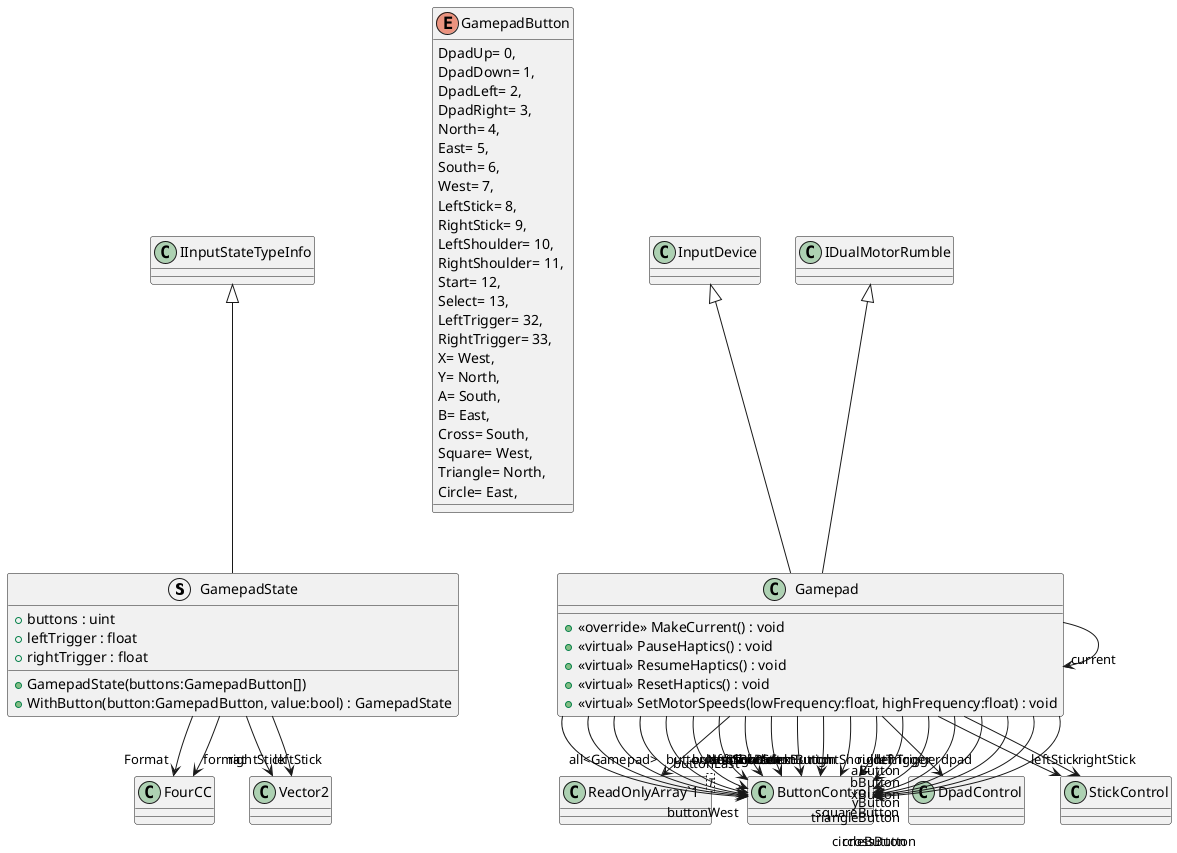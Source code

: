 @startuml
struct GamepadState {
    + buttons : uint
    + leftTrigger : float
    + rightTrigger : float
    + GamepadState(buttons:GamepadButton[])
    + WithButton(button:GamepadButton, value:bool) : GamepadState
}
enum GamepadButton {
    DpadUp= 0,
    DpadDown= 1,
    DpadLeft= 2,
    DpadRight= 3,
    North= 4,
    East= 5,
    South= 6,
    West= 7,
    LeftStick= 8,
    RightStick= 9,
    LeftShoulder= 10,
    RightShoulder= 11,
    Start= 12,
    Select= 13,
    LeftTrigger= 32,
    RightTrigger= 33,
    X= West,
    Y= North,
    A= South,
    B= East,
    Cross= South,
    Square= West,
    Triangle= North,
    Circle= East,
}
class Gamepad {
    + <<override>> MakeCurrent() : void
    + <<virtual>> PauseHaptics() : void
    + <<virtual>> ResumeHaptics() : void
    + <<virtual>> ResetHaptics() : void
    + <<virtual>> SetMotorSpeeds(lowFrequency:float, highFrequency:float) : void
}
class "ReadOnlyArray`1"<T> {
}
IInputStateTypeInfo <|-- GamepadState
GamepadState --> "Format" FourCC
GamepadState --> "leftStick" Vector2
GamepadState --> "rightStick" Vector2
GamepadState --> "format" FourCC
InputDevice <|-- Gamepad
IDualMotorRumble <|-- Gamepad
Gamepad --> "buttonWest" ButtonControl
Gamepad --> "buttonNorth" ButtonControl
Gamepad --> "buttonSouth" ButtonControl
Gamepad --> "buttonEast" ButtonControl
Gamepad --> "leftStickButton" ButtonControl
Gamepad --> "rightStickButton" ButtonControl
Gamepad --> "startButton" ButtonControl
Gamepad --> "selectButton" ButtonControl
Gamepad --> "dpad" DpadControl
Gamepad --> "leftShoulder" ButtonControl
Gamepad --> "rightShoulder" ButtonControl
Gamepad --> "leftStick" StickControl
Gamepad --> "rightStick" StickControl
Gamepad --> "leftTrigger" ButtonControl
Gamepad --> "rightTrigger" ButtonControl
Gamepad --> "aButton" ButtonControl
Gamepad --> "bButton" ButtonControl
Gamepad --> "xButton" ButtonControl
Gamepad --> "yButton" ButtonControl
Gamepad --> "triangleButton" ButtonControl
Gamepad --> "squareButton" ButtonControl
Gamepad --> "circleButton" ButtonControl
Gamepad --> "crossButton" ButtonControl
Gamepad --> "current" Gamepad
Gamepad --> "all<Gamepad>" "ReadOnlyArray`1"
@enduml
